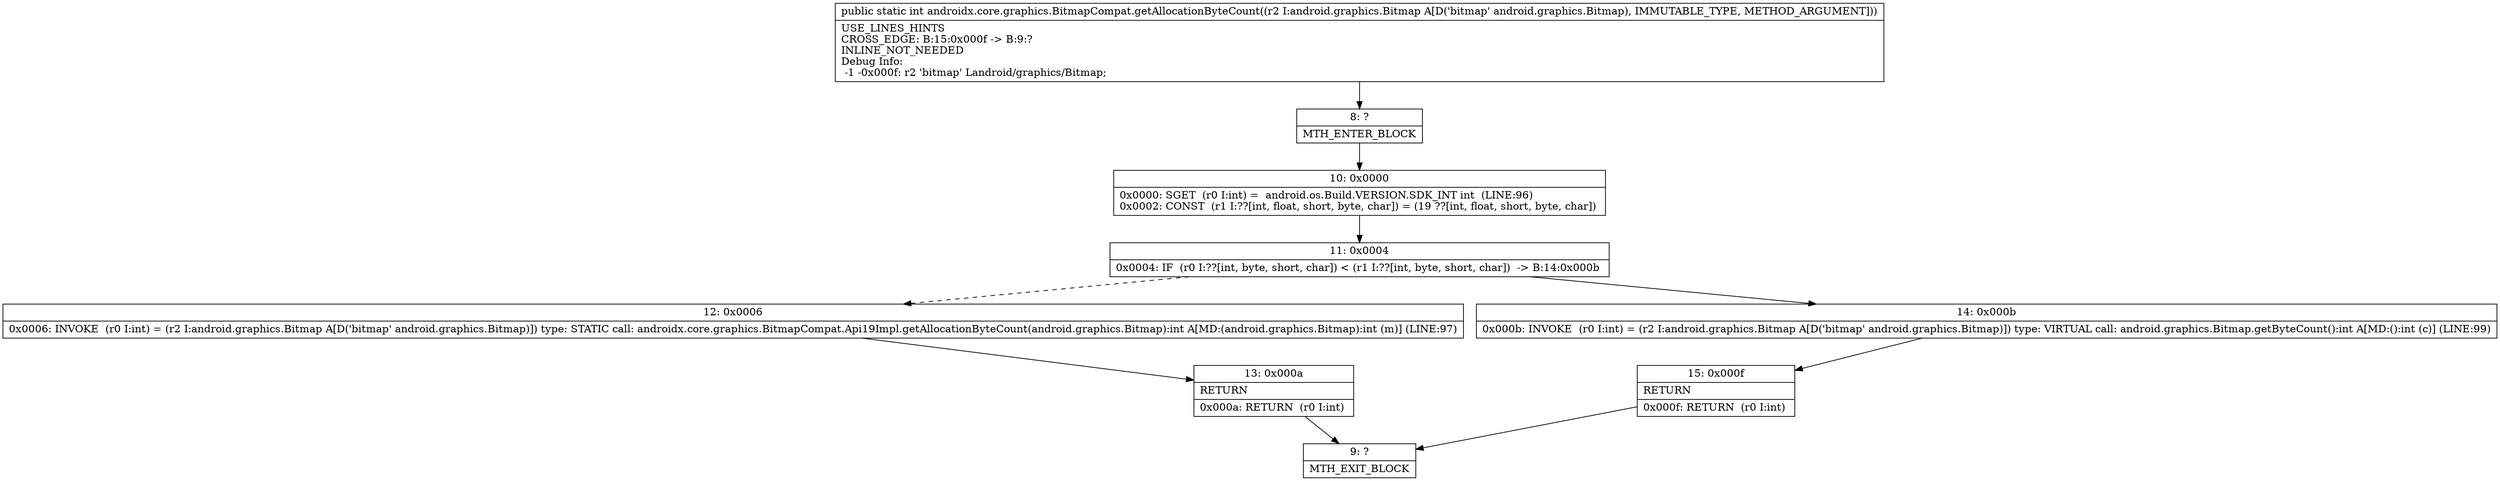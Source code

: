 digraph "CFG forandroidx.core.graphics.BitmapCompat.getAllocationByteCount(Landroid\/graphics\/Bitmap;)I" {
Node_8 [shape=record,label="{8\:\ ?|MTH_ENTER_BLOCK\l}"];
Node_10 [shape=record,label="{10\:\ 0x0000|0x0000: SGET  (r0 I:int) =  android.os.Build.VERSION.SDK_INT int  (LINE:96)\l0x0002: CONST  (r1 I:??[int, float, short, byte, char]) = (19 ??[int, float, short, byte, char]) \l}"];
Node_11 [shape=record,label="{11\:\ 0x0004|0x0004: IF  (r0 I:??[int, byte, short, char]) \< (r1 I:??[int, byte, short, char])  \-\> B:14:0x000b \l}"];
Node_12 [shape=record,label="{12\:\ 0x0006|0x0006: INVOKE  (r0 I:int) = (r2 I:android.graphics.Bitmap A[D('bitmap' android.graphics.Bitmap)]) type: STATIC call: androidx.core.graphics.BitmapCompat.Api19Impl.getAllocationByteCount(android.graphics.Bitmap):int A[MD:(android.graphics.Bitmap):int (m)] (LINE:97)\l}"];
Node_13 [shape=record,label="{13\:\ 0x000a|RETURN\l|0x000a: RETURN  (r0 I:int) \l}"];
Node_9 [shape=record,label="{9\:\ ?|MTH_EXIT_BLOCK\l}"];
Node_14 [shape=record,label="{14\:\ 0x000b|0x000b: INVOKE  (r0 I:int) = (r2 I:android.graphics.Bitmap A[D('bitmap' android.graphics.Bitmap)]) type: VIRTUAL call: android.graphics.Bitmap.getByteCount():int A[MD:():int (c)] (LINE:99)\l}"];
Node_15 [shape=record,label="{15\:\ 0x000f|RETURN\l|0x000f: RETURN  (r0 I:int) \l}"];
MethodNode[shape=record,label="{public static int androidx.core.graphics.BitmapCompat.getAllocationByteCount((r2 I:android.graphics.Bitmap A[D('bitmap' android.graphics.Bitmap), IMMUTABLE_TYPE, METHOD_ARGUMENT]))  | USE_LINES_HINTS\lCROSS_EDGE: B:15:0x000f \-\> B:9:?\lINLINE_NOT_NEEDED\lDebug Info:\l  \-1 \-0x000f: r2 'bitmap' Landroid\/graphics\/Bitmap;\l}"];
MethodNode -> Node_8;Node_8 -> Node_10;
Node_10 -> Node_11;
Node_11 -> Node_12[style=dashed];
Node_11 -> Node_14;
Node_12 -> Node_13;
Node_13 -> Node_9;
Node_14 -> Node_15;
Node_15 -> Node_9;
}

